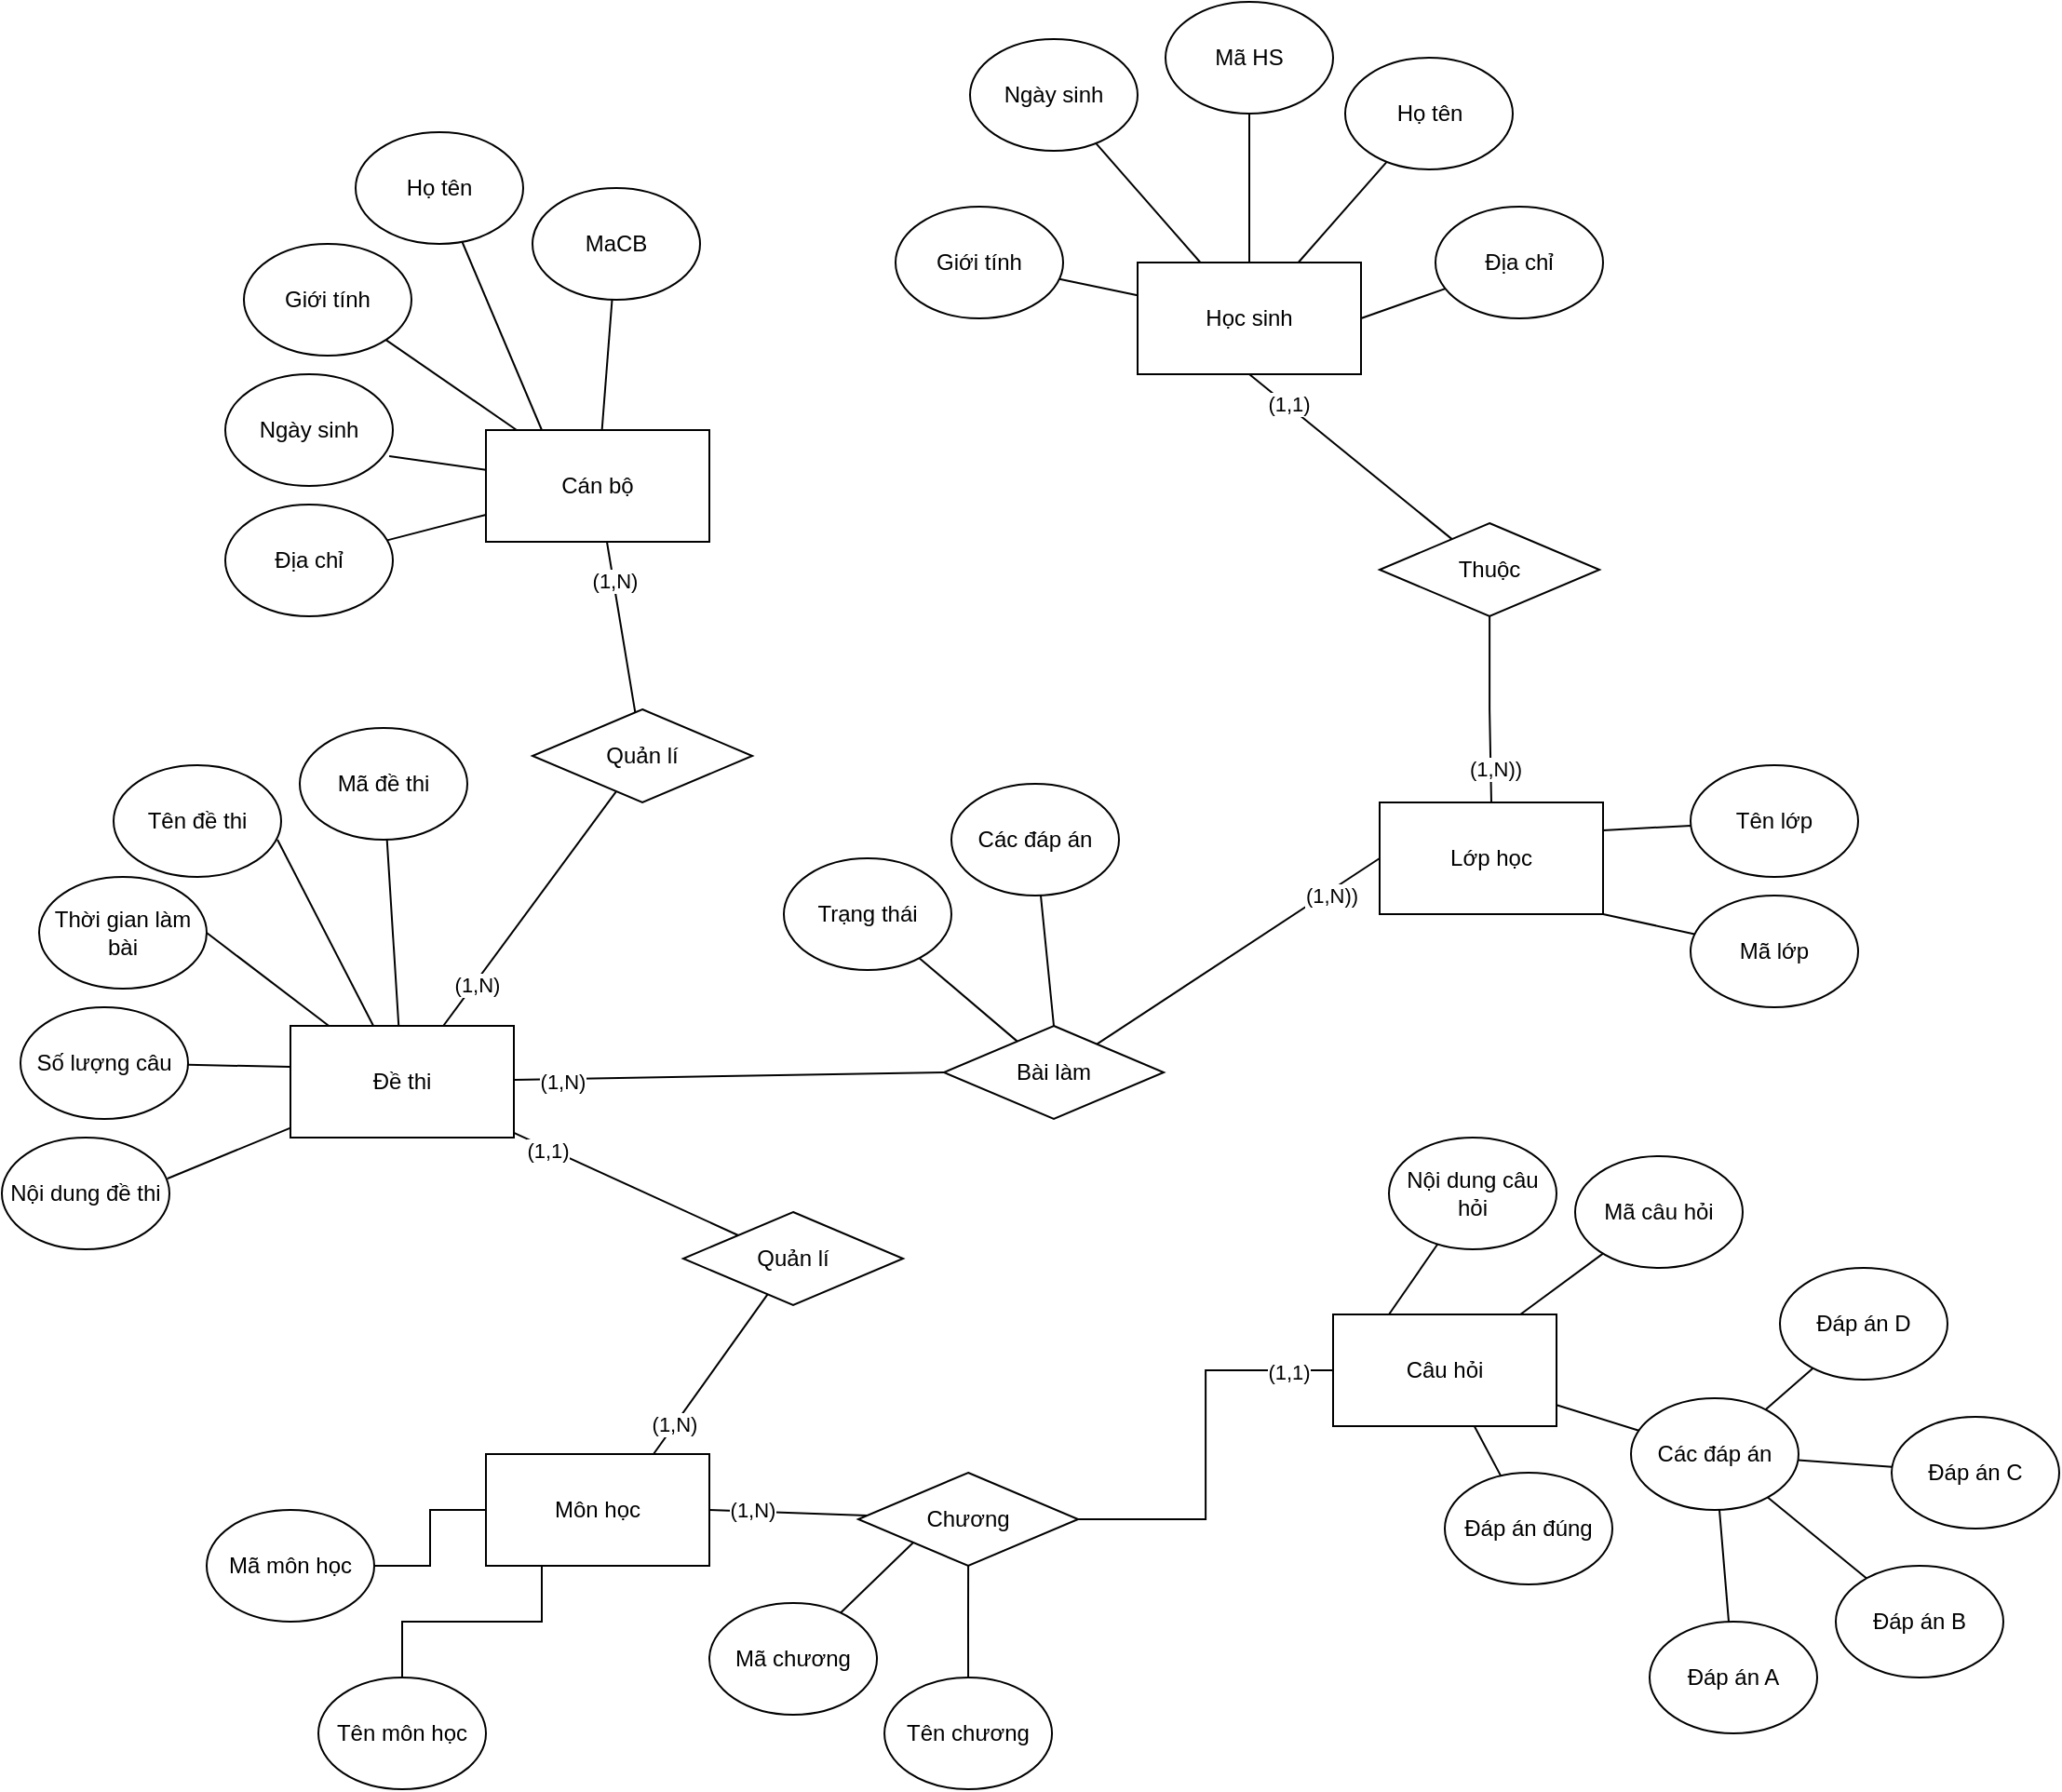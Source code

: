 <mxfile version="22.1.11" type="device">
  <diagram name="Trang-1" id="D2Pd-y1mZT9qC0i2RJTu">
    <mxGraphModel dx="2474" dy="853" grid="1" gridSize="10" guides="1" tooltips="1" connect="1" arrows="1" fold="1" page="1" pageScale="1" pageWidth="827" pageHeight="1169" math="0" shadow="0">
      <root>
        <mxCell id="0" />
        <mxCell id="1" parent="0" />
        <mxCell id="1yO2_QKllvV9YDsZZxTQ-1" value="Cán bộ" style="rounded=0;whiteSpace=wrap;html=1;" vertex="1" parent="1">
          <mxGeometry x="180" y="230" width="120" height="60" as="geometry" />
        </mxCell>
        <mxCell id="1yO2_QKllvV9YDsZZxTQ-37" style="rounded=0;orthogonalLoop=1;jettySize=auto;html=1;entryX=0;entryY=0;entryDx=0;entryDy=0;endArrow=none;endFill=0;" edge="1" parent="1" source="1yO2_QKllvV9YDsZZxTQ-2" target="1yO2_QKllvV9YDsZZxTQ-36">
          <mxGeometry relative="1" as="geometry" />
        </mxCell>
        <mxCell id="1yO2_QKllvV9YDsZZxTQ-105" value="(1,1)" style="edgeLabel;html=1;align=center;verticalAlign=middle;resizable=0;points=[];" vertex="1" connectable="0" parent="1yO2_QKllvV9YDsZZxTQ-37">
          <mxGeometry x="-0.705" y="-1" relative="1" as="geometry">
            <mxPoint as="offset" />
          </mxGeometry>
        </mxCell>
        <mxCell id="1yO2_QKllvV9YDsZZxTQ-71" style="rounded=0;orthogonalLoop=1;jettySize=auto;html=1;entryX=0;entryY=0.5;entryDx=0;entryDy=0;endArrow=none;endFill=0;" edge="1" parent="1" source="1yO2_QKllvV9YDsZZxTQ-2" target="1yO2_QKllvV9YDsZZxTQ-70">
          <mxGeometry relative="1" as="geometry" />
        </mxCell>
        <mxCell id="1yO2_QKllvV9YDsZZxTQ-100" value="(1,N)" style="edgeLabel;html=1;align=center;verticalAlign=middle;resizable=0;points=[];" vertex="1" connectable="0" parent="1yO2_QKllvV9YDsZZxTQ-71">
          <mxGeometry x="-0.849" y="1" relative="1" as="geometry">
            <mxPoint x="8" y="2" as="offset" />
          </mxGeometry>
        </mxCell>
        <mxCell id="1yO2_QKllvV9YDsZZxTQ-2" value="Đề thi" style="rounded=0;whiteSpace=wrap;html=1;" vertex="1" parent="1">
          <mxGeometry x="75" y="550" width="120" height="60" as="geometry" />
        </mxCell>
        <mxCell id="1yO2_QKllvV9YDsZZxTQ-3" value="Học sinh" style="rounded=0;whiteSpace=wrap;html=1;" vertex="1" parent="1">
          <mxGeometry x="530" y="140" width="120" height="60" as="geometry" />
        </mxCell>
        <mxCell id="1yO2_QKllvV9YDsZZxTQ-4" value="Môn học" style="rounded=0;whiteSpace=wrap;html=1;" vertex="1" parent="1">
          <mxGeometry x="180" y="780" width="120" height="60" as="geometry" />
        </mxCell>
        <mxCell id="1yO2_QKllvV9YDsZZxTQ-5" value="Lớp học" style="rounded=0;whiteSpace=wrap;html=1;" vertex="1" parent="1">
          <mxGeometry x="660" y="430" width="120" height="60" as="geometry" />
        </mxCell>
        <mxCell id="1yO2_QKllvV9YDsZZxTQ-45" style="edgeStyle=orthogonalEdgeStyle;rounded=0;orthogonalLoop=1;jettySize=auto;html=1;entryX=1;entryY=0.5;entryDx=0;entryDy=0;endArrow=none;endFill=0;" edge="1" parent="1" source="1yO2_QKllvV9YDsZZxTQ-6" target="1yO2_QKllvV9YDsZZxTQ-43">
          <mxGeometry relative="1" as="geometry" />
        </mxCell>
        <mxCell id="1yO2_QKllvV9YDsZZxTQ-107" value="(1,1)" style="edgeLabel;html=1;align=center;verticalAlign=middle;resizable=0;points=[];" vertex="1" connectable="0" parent="1yO2_QKllvV9YDsZZxTQ-45">
          <mxGeometry x="-0.774" y="1" relative="1" as="geometry">
            <mxPoint as="offset" />
          </mxGeometry>
        </mxCell>
        <mxCell id="1yO2_QKllvV9YDsZZxTQ-62" style="rounded=0;orthogonalLoop=1;jettySize=auto;html=1;endArrow=none;endFill=0;" edge="1" parent="1" source="1yO2_QKllvV9YDsZZxTQ-6" target="1yO2_QKllvV9YDsZZxTQ-60">
          <mxGeometry relative="1" as="geometry" />
        </mxCell>
        <mxCell id="1yO2_QKllvV9YDsZZxTQ-6" value="Câu hỏi" style="rounded=0;whiteSpace=wrap;html=1;" vertex="1" parent="1">
          <mxGeometry x="635" y="705" width="120" height="60" as="geometry" />
        </mxCell>
        <mxCell id="1yO2_QKllvV9YDsZZxTQ-8" style="rounded=0;orthogonalLoop=1;jettySize=auto;html=1;endArrow=none;endFill=0;" edge="1" parent="1" source="1yO2_QKllvV9YDsZZxTQ-7" target="1yO2_QKllvV9YDsZZxTQ-1">
          <mxGeometry relative="1" as="geometry" />
        </mxCell>
        <mxCell id="1yO2_QKllvV9YDsZZxTQ-98" value="(1,N)" style="edgeLabel;html=1;align=center;verticalAlign=middle;resizable=0;points=[];" vertex="1" connectable="0" parent="1yO2_QKllvV9YDsZZxTQ-8">
          <mxGeometry x="0.542" relative="1" as="geometry">
            <mxPoint as="offset" />
          </mxGeometry>
        </mxCell>
        <mxCell id="1yO2_QKllvV9YDsZZxTQ-9" style="rounded=0;orthogonalLoop=1;jettySize=auto;html=1;endArrow=none;endFill=0;" edge="1" parent="1" source="1yO2_QKllvV9YDsZZxTQ-7" target="1yO2_QKllvV9YDsZZxTQ-2">
          <mxGeometry relative="1" as="geometry" />
        </mxCell>
        <mxCell id="1yO2_QKllvV9YDsZZxTQ-99" value="(1,N)" style="edgeLabel;html=1;align=center;verticalAlign=middle;resizable=0;points=[];" vertex="1" connectable="0" parent="1yO2_QKllvV9YDsZZxTQ-9">
          <mxGeometry x="0.644" y="1" relative="1" as="geometry">
            <mxPoint as="offset" />
          </mxGeometry>
        </mxCell>
        <mxCell id="1yO2_QKllvV9YDsZZxTQ-7" value="Quản lí" style="rhombus;whiteSpace=wrap;html=1;" vertex="1" parent="1">
          <mxGeometry x="205" y="380" width="118.06" height="50" as="geometry" />
        </mxCell>
        <mxCell id="1yO2_QKllvV9YDsZZxTQ-11" style="rounded=0;orthogonalLoop=1;jettySize=auto;html=1;endArrow=none;endFill=0;" edge="1" parent="1" source="1yO2_QKllvV9YDsZZxTQ-10" target="1yO2_QKllvV9YDsZZxTQ-1">
          <mxGeometry relative="1" as="geometry" />
        </mxCell>
        <mxCell id="1yO2_QKllvV9YDsZZxTQ-10" value="MaCB" style="ellipse;whiteSpace=wrap;html=1;" vertex="1" parent="1">
          <mxGeometry x="205" y="100" width="90" height="60" as="geometry" />
        </mxCell>
        <mxCell id="1yO2_QKllvV9YDsZZxTQ-12" value="Họ tên" style="ellipse;whiteSpace=wrap;html=1;" vertex="1" parent="1">
          <mxGeometry x="110" y="70" width="90" height="60" as="geometry" />
        </mxCell>
        <mxCell id="1yO2_QKllvV9YDsZZxTQ-13" value="Giới tính" style="ellipse;whiteSpace=wrap;html=1;" vertex="1" parent="1">
          <mxGeometry x="50" y="130" width="90" height="60" as="geometry" />
        </mxCell>
        <mxCell id="1yO2_QKllvV9YDsZZxTQ-14" value="Ngày sinh" style="ellipse;whiteSpace=wrap;html=1;" vertex="1" parent="1">
          <mxGeometry x="40" y="200" width="90" height="60" as="geometry" />
        </mxCell>
        <mxCell id="1yO2_QKllvV9YDsZZxTQ-15" value="Địa chỉ" style="ellipse;whiteSpace=wrap;html=1;" vertex="1" parent="1">
          <mxGeometry x="40" y="270" width="90" height="60" as="geometry" />
        </mxCell>
        <mxCell id="1yO2_QKllvV9YDsZZxTQ-16" style="rounded=0;orthogonalLoop=1;jettySize=auto;html=1;endArrow=none;endFill=0;entryX=0.25;entryY=0;entryDx=0;entryDy=0;" edge="1" parent="1" source="1yO2_QKllvV9YDsZZxTQ-12" target="1yO2_QKllvV9YDsZZxTQ-1">
          <mxGeometry relative="1" as="geometry">
            <mxPoint x="252" y="150" as="sourcePoint" />
            <mxPoint x="238" y="200" as="targetPoint" />
          </mxGeometry>
        </mxCell>
        <mxCell id="1yO2_QKllvV9YDsZZxTQ-17" style="rounded=0;orthogonalLoop=1;jettySize=auto;html=1;endArrow=none;endFill=0;" edge="1" parent="1" source="1yO2_QKllvV9YDsZZxTQ-13" target="1yO2_QKllvV9YDsZZxTQ-1">
          <mxGeometry relative="1" as="geometry">
            <mxPoint x="262" y="160" as="sourcePoint" />
            <mxPoint x="248" y="210" as="targetPoint" />
          </mxGeometry>
        </mxCell>
        <mxCell id="1yO2_QKllvV9YDsZZxTQ-18" style="rounded=0;orthogonalLoop=1;jettySize=auto;html=1;endArrow=none;endFill=0;entryX=0.978;entryY=0.733;entryDx=0;entryDy=0;entryPerimeter=0;" edge="1" parent="1" source="1yO2_QKllvV9YDsZZxTQ-1" target="1yO2_QKllvV9YDsZZxTQ-14">
          <mxGeometry relative="1" as="geometry">
            <mxPoint x="272" y="170" as="sourcePoint" />
            <mxPoint x="258" y="220" as="targetPoint" />
          </mxGeometry>
        </mxCell>
        <mxCell id="1yO2_QKllvV9YDsZZxTQ-19" style="rounded=0;orthogonalLoop=1;jettySize=auto;html=1;endArrow=none;endFill=0;" edge="1" parent="1" source="1yO2_QKllvV9YDsZZxTQ-15" target="1yO2_QKllvV9YDsZZxTQ-1">
          <mxGeometry relative="1" as="geometry">
            <mxPoint x="282" y="180" as="sourcePoint" />
            <mxPoint x="200" y="250" as="targetPoint" />
          </mxGeometry>
        </mxCell>
        <mxCell id="1yO2_QKllvV9YDsZZxTQ-20" value="Mã đề thi" style="ellipse;whiteSpace=wrap;html=1;" vertex="1" parent="1">
          <mxGeometry x="80" y="390" width="90" height="60" as="geometry" />
        </mxCell>
        <mxCell id="1yO2_QKllvV9YDsZZxTQ-21" value="Tên đề thi" style="ellipse;whiteSpace=wrap;html=1;" vertex="1" parent="1">
          <mxGeometry x="-20" y="410" width="90" height="60" as="geometry" />
        </mxCell>
        <mxCell id="1yO2_QKllvV9YDsZZxTQ-22" value="Thời gian làm bài" style="ellipse;whiteSpace=wrap;html=1;" vertex="1" parent="1">
          <mxGeometry x="-60" y="470" width="90" height="60" as="geometry" />
        </mxCell>
        <mxCell id="1yO2_QKllvV9YDsZZxTQ-23" value="Số lượng câu" style="ellipse;whiteSpace=wrap;html=1;" vertex="1" parent="1">
          <mxGeometry x="-70" y="540" width="90" height="60" as="geometry" />
        </mxCell>
        <mxCell id="1yO2_QKllvV9YDsZZxTQ-24" value="Nội dung đề thi" style="ellipse;whiteSpace=wrap;html=1;" vertex="1" parent="1">
          <mxGeometry x="-80" y="610" width="90" height="60" as="geometry" />
        </mxCell>
        <mxCell id="1yO2_QKllvV9YDsZZxTQ-28" style="rounded=0;orthogonalLoop=1;jettySize=auto;html=1;endArrow=none;endFill=0;" edge="1" parent="1" source="1yO2_QKllvV9YDsZZxTQ-20" target="1yO2_QKllvV9YDsZZxTQ-2">
          <mxGeometry relative="1" as="geometry">
            <mxPoint x="250" y="366" as="sourcePoint" />
            <mxPoint x="159" y="560" as="targetPoint" />
          </mxGeometry>
        </mxCell>
        <mxCell id="1yO2_QKllvV9YDsZZxTQ-29" style="rounded=0;orthogonalLoop=1;jettySize=auto;html=1;endArrow=none;endFill=0;exitX=0.978;exitY=0.667;exitDx=0;exitDy=0;exitPerimeter=0;" edge="1" parent="1" source="1yO2_QKllvV9YDsZZxTQ-21" target="1yO2_QKllvV9YDsZZxTQ-2">
          <mxGeometry relative="1" as="geometry">
            <mxPoint x="260" y="376" as="sourcePoint" />
            <mxPoint x="169" y="570" as="targetPoint" />
          </mxGeometry>
        </mxCell>
        <mxCell id="1yO2_QKllvV9YDsZZxTQ-30" style="rounded=0;orthogonalLoop=1;jettySize=auto;html=1;endArrow=none;endFill=0;exitX=1;exitY=0.5;exitDx=0;exitDy=0;" edge="1" parent="1" source="1yO2_QKllvV9YDsZZxTQ-22" target="1yO2_QKllvV9YDsZZxTQ-2">
          <mxGeometry relative="1" as="geometry">
            <mxPoint x="270" y="386" as="sourcePoint" />
            <mxPoint x="179" y="580" as="targetPoint" />
          </mxGeometry>
        </mxCell>
        <mxCell id="1yO2_QKllvV9YDsZZxTQ-34" style="rounded=0;orthogonalLoop=1;jettySize=auto;html=1;endArrow=none;endFill=0;entryX=0;entryY=0.367;entryDx=0;entryDy=0;entryPerimeter=0;" edge="1" parent="1" source="1yO2_QKllvV9YDsZZxTQ-23" target="1yO2_QKllvV9YDsZZxTQ-2">
          <mxGeometry relative="1" as="geometry">
            <mxPoint x="310" y="426" as="sourcePoint" />
            <mxPoint x="219" y="620" as="targetPoint" />
          </mxGeometry>
        </mxCell>
        <mxCell id="1yO2_QKllvV9YDsZZxTQ-35" style="rounded=0;orthogonalLoop=1;jettySize=auto;html=1;endArrow=none;endFill=0;exitX=0.989;exitY=0.367;exitDx=0;exitDy=0;exitPerimeter=0;" edge="1" parent="1" source="1yO2_QKllvV9YDsZZxTQ-24" target="1yO2_QKllvV9YDsZZxTQ-2">
          <mxGeometry relative="1" as="geometry">
            <mxPoint x="320" y="436" as="sourcePoint" />
            <mxPoint x="229" y="630" as="targetPoint" />
          </mxGeometry>
        </mxCell>
        <mxCell id="1yO2_QKllvV9YDsZZxTQ-38" style="rounded=0;orthogonalLoop=1;jettySize=auto;html=1;entryX=0.75;entryY=0;entryDx=0;entryDy=0;endArrow=none;endFill=0;" edge="1" parent="1" source="1yO2_QKllvV9YDsZZxTQ-36" target="1yO2_QKllvV9YDsZZxTQ-4">
          <mxGeometry relative="1" as="geometry" />
        </mxCell>
        <mxCell id="1yO2_QKllvV9YDsZZxTQ-104" value="(1,N)" style="edgeLabel;html=1;align=center;verticalAlign=middle;resizable=0;points=[];" vertex="1" connectable="0" parent="1yO2_QKllvV9YDsZZxTQ-38">
          <mxGeometry x="0.641" y="-1" relative="1" as="geometry">
            <mxPoint x="1" as="offset" />
          </mxGeometry>
        </mxCell>
        <mxCell id="1yO2_QKllvV9YDsZZxTQ-36" value="Quản lí" style="rhombus;whiteSpace=wrap;html=1;" vertex="1" parent="1">
          <mxGeometry x="285.97" y="650" width="118.06" height="50" as="geometry" />
        </mxCell>
        <mxCell id="1yO2_QKllvV9YDsZZxTQ-41" style="edgeStyle=orthogonalEdgeStyle;rounded=0;orthogonalLoop=1;jettySize=auto;html=1;entryX=0;entryY=0.5;entryDx=0;entryDy=0;endArrow=none;endFill=0;" edge="1" parent="1" source="1yO2_QKllvV9YDsZZxTQ-39" target="1yO2_QKllvV9YDsZZxTQ-4">
          <mxGeometry relative="1" as="geometry" />
        </mxCell>
        <mxCell id="1yO2_QKllvV9YDsZZxTQ-39" value="Mã môn học" style="ellipse;whiteSpace=wrap;html=1;" vertex="1" parent="1">
          <mxGeometry x="30" y="810" width="90" height="60" as="geometry" />
        </mxCell>
        <mxCell id="1yO2_QKllvV9YDsZZxTQ-42" style="edgeStyle=orthogonalEdgeStyle;rounded=0;orthogonalLoop=1;jettySize=auto;html=1;entryX=0.25;entryY=1;entryDx=0;entryDy=0;endArrow=none;endFill=0;" edge="1" parent="1" source="1yO2_QKllvV9YDsZZxTQ-40" target="1yO2_QKllvV9YDsZZxTQ-4">
          <mxGeometry relative="1" as="geometry" />
        </mxCell>
        <mxCell id="1yO2_QKllvV9YDsZZxTQ-40" value="Tên môn học" style="ellipse;whiteSpace=wrap;html=1;" vertex="1" parent="1">
          <mxGeometry x="90" y="900" width="90" height="60" as="geometry" />
        </mxCell>
        <mxCell id="1yO2_QKllvV9YDsZZxTQ-44" style="rounded=0;orthogonalLoop=1;jettySize=auto;html=1;entryX=1;entryY=0.5;entryDx=0;entryDy=0;endArrow=none;endFill=0;" edge="1" parent="1" source="1yO2_QKllvV9YDsZZxTQ-43" target="1yO2_QKllvV9YDsZZxTQ-4">
          <mxGeometry relative="1" as="geometry" />
        </mxCell>
        <mxCell id="1yO2_QKllvV9YDsZZxTQ-106" value="(1,N)" style="edgeLabel;html=1;align=center;verticalAlign=middle;resizable=0;points=[];" vertex="1" connectable="0" parent="1yO2_QKllvV9YDsZZxTQ-44">
          <mxGeometry x="0.47" y="-1" relative="1" as="geometry">
            <mxPoint as="offset" />
          </mxGeometry>
        </mxCell>
        <mxCell id="1yO2_QKllvV9YDsZZxTQ-43" value="Chương" style="rhombus;whiteSpace=wrap;html=1;" vertex="1" parent="1">
          <mxGeometry x="380" y="790" width="118.06" height="50" as="geometry" />
        </mxCell>
        <mxCell id="1yO2_QKllvV9YDsZZxTQ-47" style="rounded=0;orthogonalLoop=1;jettySize=auto;html=1;entryX=0;entryY=1;entryDx=0;entryDy=0;endArrow=none;endFill=0;" edge="1" parent="1" source="1yO2_QKllvV9YDsZZxTQ-46" target="1yO2_QKllvV9YDsZZxTQ-43">
          <mxGeometry relative="1" as="geometry" />
        </mxCell>
        <mxCell id="1yO2_QKllvV9YDsZZxTQ-46" value="Mã chương" style="ellipse;whiteSpace=wrap;html=1;" vertex="1" parent="1">
          <mxGeometry x="300" y="860" width="90" height="60" as="geometry" />
        </mxCell>
        <mxCell id="1yO2_QKllvV9YDsZZxTQ-49" style="edgeStyle=orthogonalEdgeStyle;rounded=0;orthogonalLoop=1;jettySize=auto;html=1;endArrow=none;endFill=0;" edge="1" parent="1" source="1yO2_QKllvV9YDsZZxTQ-48" target="1yO2_QKllvV9YDsZZxTQ-43">
          <mxGeometry relative="1" as="geometry" />
        </mxCell>
        <mxCell id="1yO2_QKllvV9YDsZZxTQ-48" value="Tên chương" style="ellipse;whiteSpace=wrap;html=1;" vertex="1" parent="1">
          <mxGeometry x="394.03" y="900" width="90" height="60" as="geometry" />
        </mxCell>
        <mxCell id="1yO2_QKllvV9YDsZZxTQ-55" style="rounded=0;orthogonalLoop=1;jettySize=auto;html=1;endArrow=none;endFill=0;" edge="1" parent="1" source="1yO2_QKllvV9YDsZZxTQ-54" target="1yO2_QKllvV9YDsZZxTQ-6">
          <mxGeometry relative="1" as="geometry" />
        </mxCell>
        <mxCell id="1yO2_QKllvV9YDsZZxTQ-54" value="Đáp án đúng" style="ellipse;whiteSpace=wrap;html=1;" vertex="1" parent="1">
          <mxGeometry x="695" y="790" width="90" height="60" as="geometry" />
        </mxCell>
        <mxCell id="1yO2_QKllvV9YDsZZxTQ-57" style="rounded=0;orthogonalLoop=1;jettySize=auto;html=1;entryX=0.25;entryY=0;entryDx=0;entryDy=0;endArrow=none;endFill=0;" edge="1" parent="1" source="1yO2_QKllvV9YDsZZxTQ-56" target="1yO2_QKllvV9YDsZZxTQ-6">
          <mxGeometry relative="1" as="geometry" />
        </mxCell>
        <mxCell id="1yO2_QKllvV9YDsZZxTQ-56" value="Nội dung câu hỏi" style="ellipse;whiteSpace=wrap;html=1;" vertex="1" parent="1">
          <mxGeometry x="665" y="610" width="90" height="60" as="geometry" />
        </mxCell>
        <mxCell id="1yO2_QKllvV9YDsZZxTQ-59" style="rounded=0;orthogonalLoop=1;jettySize=auto;html=1;endArrow=none;endFill=0;" edge="1" parent="1" source="1yO2_QKllvV9YDsZZxTQ-58" target="1yO2_QKllvV9YDsZZxTQ-6">
          <mxGeometry relative="1" as="geometry" />
        </mxCell>
        <mxCell id="1yO2_QKllvV9YDsZZxTQ-58" value="Mã câu hỏi" style="ellipse;whiteSpace=wrap;html=1;" vertex="1" parent="1">
          <mxGeometry x="765" y="620" width="90" height="60" as="geometry" />
        </mxCell>
        <mxCell id="1yO2_QKllvV9YDsZZxTQ-60" value="Các đáp án" style="ellipse;whiteSpace=wrap;html=1;shadow=0;strokeColor=default;" vertex="1" parent="1">
          <mxGeometry x="795" y="750" width="90" height="60" as="geometry" />
        </mxCell>
        <mxCell id="1yO2_QKllvV9YDsZZxTQ-68" style="rounded=0;orthogonalLoop=1;jettySize=auto;html=1;endArrow=none;endFill=0;" edge="1" parent="1" source="1yO2_QKllvV9YDsZZxTQ-61" target="1yO2_QKllvV9YDsZZxTQ-60">
          <mxGeometry relative="1" as="geometry" />
        </mxCell>
        <mxCell id="1yO2_QKllvV9YDsZZxTQ-61" value="Đáp án A" style="ellipse;whiteSpace=wrap;html=1;shadow=0;strokeColor=default;" vertex="1" parent="1">
          <mxGeometry x="805" y="870" width="90" height="60" as="geometry" />
        </mxCell>
        <mxCell id="1yO2_QKllvV9YDsZZxTQ-69" style="rounded=0;orthogonalLoop=1;jettySize=auto;html=1;endArrow=none;endFill=0;" edge="1" parent="1" source="1yO2_QKllvV9YDsZZxTQ-63" target="1yO2_QKllvV9YDsZZxTQ-60">
          <mxGeometry relative="1" as="geometry" />
        </mxCell>
        <mxCell id="1yO2_QKllvV9YDsZZxTQ-63" value="Đáp án B" style="ellipse;whiteSpace=wrap;html=1;shadow=0;strokeColor=default;" vertex="1" parent="1">
          <mxGeometry x="905" y="840" width="90" height="60" as="geometry" />
        </mxCell>
        <mxCell id="1yO2_QKllvV9YDsZZxTQ-67" style="rounded=0;orthogonalLoop=1;jettySize=auto;html=1;endArrow=none;endFill=0;" edge="1" parent="1" source="1yO2_QKllvV9YDsZZxTQ-64" target="1yO2_QKllvV9YDsZZxTQ-60">
          <mxGeometry relative="1" as="geometry" />
        </mxCell>
        <mxCell id="1yO2_QKllvV9YDsZZxTQ-64" value="Đáp án C" style="ellipse;whiteSpace=wrap;html=1;shadow=0;strokeColor=default;" vertex="1" parent="1">
          <mxGeometry x="935" y="760" width="90" height="60" as="geometry" />
        </mxCell>
        <mxCell id="1yO2_QKllvV9YDsZZxTQ-66" style="rounded=0;orthogonalLoop=1;jettySize=auto;html=1;endArrow=none;endFill=0;" edge="1" parent="1" source="1yO2_QKllvV9YDsZZxTQ-65" target="1yO2_QKllvV9YDsZZxTQ-60">
          <mxGeometry relative="1" as="geometry" />
        </mxCell>
        <mxCell id="1yO2_QKllvV9YDsZZxTQ-65" value="Đáp án D" style="ellipse;whiteSpace=wrap;html=1;shadow=0;strokeColor=default;" vertex="1" parent="1">
          <mxGeometry x="875" y="680" width="90" height="60" as="geometry" />
        </mxCell>
        <mxCell id="1yO2_QKllvV9YDsZZxTQ-72" style="rounded=0;orthogonalLoop=1;jettySize=auto;html=1;entryX=0;entryY=0.5;entryDx=0;entryDy=0;endArrow=none;endFill=0;" edge="1" parent="1" source="1yO2_QKllvV9YDsZZxTQ-70" target="1yO2_QKllvV9YDsZZxTQ-5">
          <mxGeometry relative="1" as="geometry" />
        </mxCell>
        <mxCell id="1yO2_QKllvV9YDsZZxTQ-101" value="(1,N))" style="edgeLabel;html=1;align=center;verticalAlign=middle;resizable=0;points=[];" vertex="1" connectable="0" parent="1yO2_QKllvV9YDsZZxTQ-72">
          <mxGeometry x="0.802" y="1" relative="1" as="geometry">
            <mxPoint x="-10" y="11" as="offset" />
          </mxGeometry>
        </mxCell>
        <mxCell id="1yO2_QKllvV9YDsZZxTQ-70" value="Bài làm" style="rhombus;whiteSpace=wrap;html=1;" vertex="1" parent="1">
          <mxGeometry x="425.97" y="550" width="118.06" height="50" as="geometry" />
        </mxCell>
        <mxCell id="1yO2_QKllvV9YDsZZxTQ-76" style="rounded=0;orthogonalLoop=1;jettySize=auto;html=1;entryX=1;entryY=1;entryDx=0;entryDy=0;endArrow=none;endFill=0;" edge="1" parent="1" source="1yO2_QKllvV9YDsZZxTQ-73" target="1yO2_QKllvV9YDsZZxTQ-5">
          <mxGeometry relative="1" as="geometry" />
        </mxCell>
        <mxCell id="1yO2_QKllvV9YDsZZxTQ-73" value="Mã lớp" style="ellipse;whiteSpace=wrap;html=1;" vertex="1" parent="1">
          <mxGeometry x="827" y="480" width="90" height="60" as="geometry" />
        </mxCell>
        <mxCell id="1yO2_QKllvV9YDsZZxTQ-75" style="rounded=0;orthogonalLoop=1;jettySize=auto;html=1;entryX=1;entryY=0.25;entryDx=0;entryDy=0;endArrow=none;endFill=0;" edge="1" parent="1" source="1yO2_QKllvV9YDsZZxTQ-74" target="1yO2_QKllvV9YDsZZxTQ-5">
          <mxGeometry relative="1" as="geometry" />
        </mxCell>
        <mxCell id="1yO2_QKllvV9YDsZZxTQ-74" value="Tên lớp" style="ellipse;whiteSpace=wrap;html=1;" vertex="1" parent="1">
          <mxGeometry x="827" y="410" width="90" height="60" as="geometry" />
        </mxCell>
        <mxCell id="1yO2_QKllvV9YDsZZxTQ-78" style="edgeStyle=orthogonalEdgeStyle;rounded=0;orthogonalLoop=1;jettySize=auto;html=1;endArrow=none;endFill=0;" edge="1" parent="1" source="1yO2_QKllvV9YDsZZxTQ-77" target="1yO2_QKllvV9YDsZZxTQ-5">
          <mxGeometry relative="1" as="geometry" />
        </mxCell>
        <mxCell id="1yO2_QKllvV9YDsZZxTQ-103" value="(1,N))" style="edgeLabel;html=1;align=center;verticalAlign=middle;resizable=0;points=[];" vertex="1" connectable="0" parent="1yO2_QKllvV9YDsZZxTQ-78">
          <mxGeometry x="0.637" y="2" relative="1" as="geometry">
            <mxPoint as="offset" />
          </mxGeometry>
        </mxCell>
        <mxCell id="1yO2_QKllvV9YDsZZxTQ-79" style="rounded=0;orthogonalLoop=1;jettySize=auto;html=1;entryX=0.5;entryY=1;entryDx=0;entryDy=0;endArrow=none;endFill=0;" edge="1" parent="1" source="1yO2_QKllvV9YDsZZxTQ-77" target="1yO2_QKllvV9YDsZZxTQ-3">
          <mxGeometry relative="1" as="geometry" />
        </mxCell>
        <mxCell id="1yO2_QKllvV9YDsZZxTQ-102" value="(1,1)" style="edgeLabel;html=1;align=center;verticalAlign=middle;resizable=0;points=[];" vertex="1" connectable="0" parent="1yO2_QKllvV9YDsZZxTQ-79">
          <mxGeometry x="0.622" y="-1" relative="1" as="geometry">
            <mxPoint as="offset" />
          </mxGeometry>
        </mxCell>
        <mxCell id="1yO2_QKllvV9YDsZZxTQ-77" value="Thuộc" style="rhombus;whiteSpace=wrap;html=1;" vertex="1" parent="1">
          <mxGeometry x="660" y="280" width="118.06" height="50" as="geometry" />
        </mxCell>
        <mxCell id="1yO2_QKllvV9YDsZZxTQ-87" style="edgeStyle=orthogonalEdgeStyle;rounded=0;orthogonalLoop=1;jettySize=auto;html=1;entryX=0.5;entryY=0;entryDx=0;entryDy=0;endArrow=none;endFill=0;" edge="1" parent="1" source="1yO2_QKllvV9YDsZZxTQ-80" target="1yO2_QKllvV9YDsZZxTQ-3">
          <mxGeometry relative="1" as="geometry" />
        </mxCell>
        <mxCell id="1yO2_QKllvV9YDsZZxTQ-80" value="Mã HS" style="ellipse;whiteSpace=wrap;html=1;" vertex="1" parent="1">
          <mxGeometry x="545" width="90" height="60" as="geometry" />
        </mxCell>
        <mxCell id="1yO2_QKllvV9YDsZZxTQ-88" style="rounded=0;orthogonalLoop=1;jettySize=auto;html=1;endArrow=none;endFill=0;" edge="1" parent="1" source="1yO2_QKllvV9YDsZZxTQ-81" target="1yO2_QKllvV9YDsZZxTQ-3">
          <mxGeometry relative="1" as="geometry" />
        </mxCell>
        <mxCell id="1yO2_QKllvV9YDsZZxTQ-81" value="Họ tên" style="ellipse;whiteSpace=wrap;html=1;" vertex="1" parent="1">
          <mxGeometry x="641.5" y="30" width="90" height="60" as="geometry" />
        </mxCell>
        <mxCell id="1yO2_QKllvV9YDsZZxTQ-85" style="rounded=0;orthogonalLoop=1;jettySize=auto;html=1;endArrow=none;endFill=0;" edge="1" parent="1" source="1yO2_QKllvV9YDsZZxTQ-82" target="1yO2_QKllvV9YDsZZxTQ-3">
          <mxGeometry relative="1" as="geometry" />
        </mxCell>
        <mxCell id="1yO2_QKllvV9YDsZZxTQ-82" value="Giới tính" style="ellipse;whiteSpace=wrap;html=1;" vertex="1" parent="1">
          <mxGeometry x="400" y="110" width="90" height="60" as="geometry" />
        </mxCell>
        <mxCell id="1yO2_QKllvV9YDsZZxTQ-86" style="rounded=0;orthogonalLoop=1;jettySize=auto;html=1;endArrow=none;endFill=0;" edge="1" parent="1" source="1yO2_QKllvV9YDsZZxTQ-83" target="1yO2_QKllvV9YDsZZxTQ-3">
          <mxGeometry relative="1" as="geometry" />
        </mxCell>
        <mxCell id="1yO2_QKllvV9YDsZZxTQ-83" value="Ngày sinh" style="ellipse;whiteSpace=wrap;html=1;" vertex="1" parent="1">
          <mxGeometry x="440" y="20" width="90" height="60" as="geometry" />
        </mxCell>
        <mxCell id="1yO2_QKllvV9YDsZZxTQ-89" style="rounded=0;orthogonalLoop=1;jettySize=auto;html=1;entryX=1;entryY=0.5;entryDx=0;entryDy=0;endArrow=none;endFill=0;" edge="1" parent="1" source="1yO2_QKllvV9YDsZZxTQ-84" target="1yO2_QKllvV9YDsZZxTQ-3">
          <mxGeometry relative="1" as="geometry" />
        </mxCell>
        <mxCell id="1yO2_QKllvV9YDsZZxTQ-84" value="Địa chỉ" style="ellipse;whiteSpace=wrap;html=1;" vertex="1" parent="1">
          <mxGeometry x="690" y="110" width="90" height="60" as="geometry" />
        </mxCell>
        <mxCell id="1yO2_QKllvV9YDsZZxTQ-92" value="Các đáp án" style="ellipse;whiteSpace=wrap;html=1;" vertex="1" parent="1">
          <mxGeometry x="430.0" y="420" width="90" height="60" as="geometry" />
        </mxCell>
        <mxCell id="1yO2_QKllvV9YDsZZxTQ-94" style="rounded=0;orthogonalLoop=1;jettySize=auto;html=1;endArrow=none;endFill=0;" edge="1" parent="1" source="1yO2_QKllvV9YDsZZxTQ-93" target="1yO2_QKllvV9YDsZZxTQ-70">
          <mxGeometry relative="1" as="geometry" />
        </mxCell>
        <mxCell id="1yO2_QKllvV9YDsZZxTQ-93" value="Trạng thái" style="ellipse;whiteSpace=wrap;html=1;" vertex="1" parent="1">
          <mxGeometry x="340" y="460" width="90" height="60" as="geometry" />
        </mxCell>
        <mxCell id="1yO2_QKllvV9YDsZZxTQ-96" style="rounded=0;orthogonalLoop=1;jettySize=auto;html=1;entryX=0.5;entryY=0;entryDx=0;entryDy=0;endArrow=none;endFill=0;" edge="1" parent="1" source="1yO2_QKllvV9YDsZZxTQ-92" target="1yO2_QKllvV9YDsZZxTQ-70">
          <mxGeometry relative="1" as="geometry" />
        </mxCell>
      </root>
    </mxGraphModel>
  </diagram>
</mxfile>

